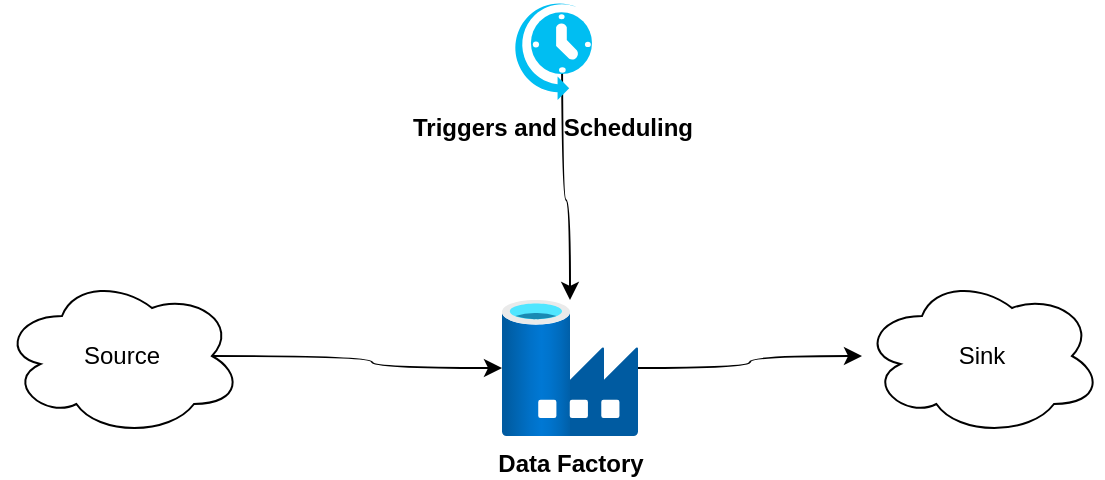 <mxfile version="20.3.0" type="github" pages="3"><diagram id="hN93t1C7bbDnFKwRcA_1" name="ADF"><mxGraphModel dx="1162" dy="732" grid="1" gridSize="10" guides="1" tooltips="1" connect="1" arrows="1" fold="1" page="1" pageScale="1" pageWidth="850" pageHeight="1100" math="0" shadow="0"><root><mxCell id="0"/><mxCell id="1" parent="0"/><mxCell id="58T3i-XOkE9TOOSeGLQk-48" value="" style="edgeStyle=orthogonalEdgeStyle;rounded=0;orthogonalLoop=1;jettySize=auto;html=1;curved=1;exitX=0.875;exitY=0.5;exitDx=0;exitDy=0;exitPerimeter=0;" edge="1" parent="1" source="58T3i-XOkE9TOOSeGLQk-49" target="58T3i-XOkE9TOOSeGLQk-45"><mxGeometry relative="1" as="geometry"><mxPoint x="326" y="344" as="sourcePoint"/></mxGeometry></mxCell><mxCell id="58T3i-XOkE9TOOSeGLQk-52" style="edgeStyle=orthogonalEdgeStyle;rounded=0;orthogonalLoop=1;jettySize=auto;html=1;curved=1;" edge="1" parent="1" source="58T3i-XOkE9TOOSeGLQk-45" target="58T3i-XOkE9TOOSeGLQk-51"><mxGeometry relative="1" as="geometry"/></mxCell><mxCell id="58T3i-XOkE9TOOSeGLQk-54" style="edgeStyle=orthogonalEdgeStyle;curved=1;rounded=0;orthogonalLoop=1;jettySize=auto;html=1;exitX=0.625;exitY=0.22;exitDx=0;exitDy=0;exitPerimeter=0;" edge="1" parent="1" source="58T3i-XOkE9TOOSeGLQk-53" target="58T3i-XOkE9TOOSeGLQk-45"><mxGeometry relative="1" as="geometry"/></mxCell><mxCell id="58T3i-XOkE9TOOSeGLQk-45" value="Data Factory" style="aspect=fixed;html=1;points=[];align=center;image;fontSize=12;image=img/lib/azure2/databases/Data_Factory.svg;fontStyle=1" vertex="1" parent="1"><mxGeometry x="400" y="310" width="68" height="68" as="geometry"/></mxCell><mxCell id="58T3i-XOkE9TOOSeGLQk-49" value="Source" style="ellipse;shape=cloud;whiteSpace=wrap;html=1;" vertex="1" parent="1"><mxGeometry x="150" y="298" width="120" height="80" as="geometry"/></mxCell><mxCell id="58T3i-XOkE9TOOSeGLQk-51" value="Sink" style="ellipse;shape=cloud;whiteSpace=wrap;html=1;" vertex="1" parent="1"><mxGeometry x="580" y="298" width="120" height="80" as="geometry"/></mxCell><UserObject label="Triggers and Scheduling" link="data:page/id,6sVfNMEkasIMU-PjwVjW" id="58T3i-XOkE9TOOSeGLQk-53"><mxCell style="verticalLabelPosition=bottom;html=1;verticalAlign=top;align=center;strokeColor=none;fillColor=#00BEF2;shape=mxgraph.azure.scheduler;pointerEvents=1;fontStyle=1" vertex="1" parent="1"><mxGeometry x="405" y="160" width="40" height="50" as="geometry"/></mxCell></UserObject></root></mxGraphModel></diagram><diagram id="6sVfNMEkasIMU-PjwVjW" name="ADF-Triggers"><mxGraphModel dx="1162" dy="732" grid="1" gridSize="10" guides="1" tooltips="1" connect="1" arrows="1" fold="1" page="1" pageScale="1" pageWidth="850" pageHeight="1100" math="0" shadow="0"><root><mxCell id="0"/><mxCell id="1" parent="0"/><mxCell id="21HZVXCgg9IYb2GsuRId-1" value="ADF Triggers and Scheduling" style="text;strokeColor=none;fillColor=none;html=1;fontSize=24;fontStyle=1;verticalAlign=middle;align=center;" vertex="1" parent="1"><mxGeometry x="375" width="100" height="40" as="geometry"/></mxCell><mxCell id="21HZVXCgg9IYb2GsuRId-4" value="Manually" style="shape=image;html=1;verticalAlign=top;verticalLabelPosition=bottom;labelBackgroundColor=#ffffff;imageAspect=0;aspect=fixed;image=https://cdn0.iconfinder.com/data/icons/phosphor-regular-vol-3/256/hand-pointing-128.png;fontStyle=1" vertex="1" parent="1"><mxGeometry x="590" y="230" width="40" height="40" as="geometry"/></mxCell><mxCell id="21HZVXCgg9IYb2GsuRId-5" value="" style="group" vertex="1" connectable="0" parent="1"><mxGeometry x="398" y="70" width="55" height="70" as="geometry"/></mxCell><mxCell id="21HZVXCgg9IYb2GsuRId-2" value="" style="aspect=fixed;html=1;points=[];align=center;image;fontSize=12;image=img/lib/azure2/databases/Data_Factory.svg;" vertex="1" parent="21HZVXCgg9IYb2GsuRId-5"><mxGeometry width="40" height="40" as="geometry"/></mxCell><mxCell id="21HZVXCgg9IYb2GsuRId-3" value="" style="verticalLabelPosition=bottom;html=1;verticalAlign=top;align=center;strokeColor=none;fillColor=#00BEF2;shape=mxgraph.azure.scheduler;pointerEvents=1;" vertex="1" parent="21HZVXCgg9IYb2GsuRId-5"><mxGeometry x="15" y="20" width="40" height="50" as="geometry"/></mxCell><mxCell id="21HZVXCgg9IYb2GsuRId-16" style="edgeStyle=orthogonalEdgeStyle;curved=1;rounded=0;orthogonalLoop=1;jettySize=auto;html=1;exitX=0.5;exitY=0;exitDx=0;exitDy=0;entryX=0;entryY=0.378;entryDx=0;entryDy=0;entryPerimeter=0;" edge="1" parent="1" source="21HZVXCgg9IYb2GsuRId-10" target="21HZVXCgg9IYb2GsuRId-6"><mxGeometry relative="1" as="geometry"/></mxCell><mxCell id="21HZVXCgg9IYb2GsuRId-17" style="edgeStyle=orthogonalEdgeStyle;curved=1;rounded=0;orthogonalLoop=1;jettySize=auto;html=1;exitX=0.549;exitY=-0.075;exitDx=0;exitDy=0;exitPerimeter=0;entryX=0;entryY=0.578;entryDx=0;entryDy=0;entryPerimeter=0;" edge="1" parent="1" source="21HZVXCgg9IYb2GsuRId-13" target="21HZVXCgg9IYb2GsuRId-6"><mxGeometry relative="1" as="geometry"/></mxCell><mxCell id="21HZVXCgg9IYb2GsuRId-19" style="edgeStyle=orthogonalEdgeStyle;curved=1;rounded=0;orthogonalLoop=1;jettySize=auto;html=1;exitX=0.493;exitY=-0.025;exitDx=0;exitDy=0;exitPerimeter=0;entryX=1;entryY=0.41;entryDx=0;entryDy=0;entryPerimeter=0;" edge="1" parent="1" source="21HZVXCgg9IYb2GsuRId-15" target="21HZVXCgg9IYb2GsuRId-6"><mxGeometry relative="1" as="geometry"/></mxCell><mxCell id="21HZVXCgg9IYb2GsuRId-6" value="Trigger" style="verticalLabelPosition=bottom;html=1;verticalAlign=top;align=center;strokeColor=none;fillColor=#00BEF2;shape=mxgraph.azure.automation;pointerEvents=1;fontStyle=1" vertex="1" parent="1"><mxGeometry x="240" y="225" width="50" height="45" as="geometry"/></mxCell><mxCell id="21HZVXCgg9IYb2GsuRId-7" style="edgeStyle=orthogonalEdgeStyle;curved=1;rounded=0;orthogonalLoop=1;jettySize=auto;html=1;exitX=0.67;exitY=0;exitDx=0;exitDy=0;exitPerimeter=0;" edge="1" parent="1" source="21HZVXCgg9IYb2GsuRId-6" target="21HZVXCgg9IYb2GsuRId-3"><mxGeometry relative="1" as="geometry"/></mxCell><mxCell id="21HZVXCgg9IYb2GsuRId-8" style="edgeStyle=orthogonalEdgeStyle;curved=1;rounded=0;orthogonalLoop=1;jettySize=auto;html=1;" edge="1" parent="1" source="21HZVXCgg9IYb2GsuRId-4" target="21HZVXCgg9IYb2GsuRId-3"><mxGeometry relative="1" as="geometry"/></mxCell><mxCell id="21HZVXCgg9IYb2GsuRId-10" value="Schedule" style="shape=image;html=1;verticalAlign=top;verticalLabelPosition=bottom;labelBackgroundColor=#ffffff;imageAspect=0;aspect=fixed;image=https://cdn1.iconfinder.com/data/icons/material-core/20/schedule-128.png;shadow=0;fontStyle=1" vertex="1" parent="1"><mxGeometry x="80" y="400" width="40" height="40" as="geometry"/></mxCell><mxCell id="21HZVXCgg9IYb2GsuRId-13" value="Tumbling Window" style="sketch=0;html=1;aspect=fixed;strokeColor=none;shadow=0;align=center;verticalAlign=top;fillColor=#3B8DF1;shape=mxgraph.gcp2.arrow_cycle;verticalLabelPosition=bottom;fontStyle=1" vertex="1" parent="1"><mxGeometry x="197.9" y="400" width="42.1" height="40" as="geometry"/></mxCell><mxCell id="21HZVXCgg9IYb2GsuRId-20" style="edgeStyle=orthogonalEdgeStyle;curved=1;rounded=0;orthogonalLoop=1;jettySize=auto;html=1;entryX=1;entryY=0.41;entryDx=0;entryDy=0;entryPerimeter=0;exitX=0.511;exitY=-0.028;exitDx=0;exitDy=0;exitPerimeter=0;" edge="1" parent="1" source="21HZVXCgg9IYb2GsuRId-14" target="21HZVXCgg9IYb2GsuRId-6"><mxGeometry relative="1" as="geometry"/></mxCell><mxCell id="21HZVXCgg9IYb2GsuRId-14" value="Storage Event" style="aspect=fixed;html=1;points=[];align=center;image;fontSize=12;image=img/lib/azure2/storage/Storage_Accounts.svg;shadow=0;fontStyle=1" vertex="1" parent="1"><mxGeometry x="360" y="402" width="45" height="36" as="geometry"/></mxCell><UserObject label="Custom Event" link="data:page/id,E20LYnRVq-arFJkFCzQA" id="21HZVXCgg9IYb2GsuRId-15"><mxCell style="aspect=fixed;html=1;points=[];align=center;image;fontSize=12;image=img/lib/azure2/integration/Event_Grid_Topics.svg;shadow=0;fontStyle=1" vertex="1" parent="1"><mxGeometry x="480" y="398" width="44.67" height="40" as="geometry"/></mxCell></UserObject><mxCell id="21HZVXCgg9IYb2GsuRId-22" value="" style="sketch=0;html=1;aspect=fixed;strokeColor=none;shadow=0;align=center;verticalAlign=top;fillColor=#3B8DF1;shape=mxgraph.gcp2.arrow_cycle;verticalLabelPosition=bottom;fontStyle=1" vertex="1" parent="1"><mxGeometry x="50" y="552.5" width="42.1" height="40" as="geometry"/></mxCell><mxCell id="21HZVXCgg9IYb2GsuRId-24" value="Tumbling window triggers are a type of trigger that fires at a periodic time interval from a specified start time, while retaining state. Tumbling windows are a series of fixed-sized, non-overlapping, and contiguous time intervals. A tumbling window trigger has a one-to-one relationship with a pipeline and can only reference a singular pipeline." style="text;html=1;strokeColor=none;fillColor=#CCE5FF;align=left;verticalAlign=middle;whiteSpace=wrap;rounded=0;shadow=1;fontSize=14;" vertex="1" parent="1"><mxGeometry x="92.1" y="530" width="707.9" height="85" as="geometry"/></mxCell></root></mxGraphModel></diagram><diagram id="E20LYnRVq-arFJkFCzQA" name="Event Grid"><mxGraphModel dx="1162" dy="732" grid="1" gridSize="10" guides="1" tooltips="1" connect="1" arrows="1" fold="1" page="1" pageScale="1" pageWidth="850" pageHeight="1100" math="0" shadow="0"><root><mxCell id="0"/><mxCell id="1" parent="0"/></root></mxGraphModel></diagram></mxfile>